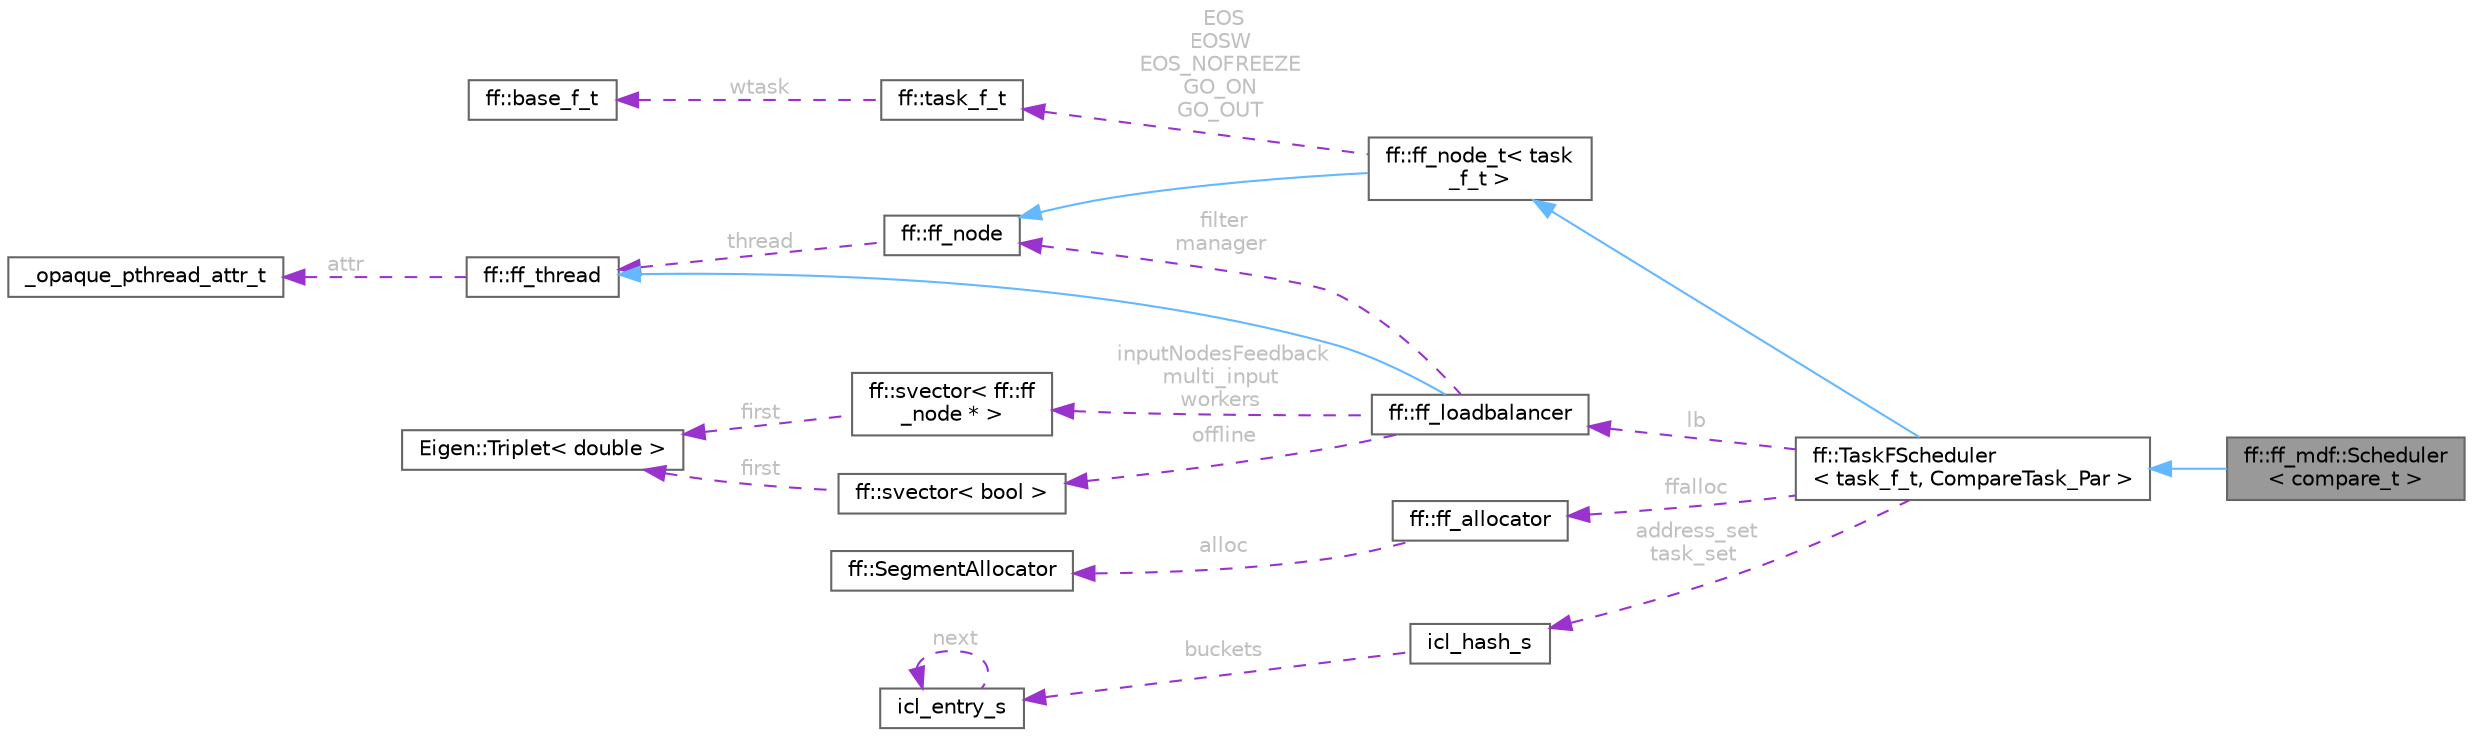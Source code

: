 digraph "ff::ff_mdf::Scheduler&lt; compare_t &gt;"
{
 // LATEX_PDF_SIZE
  bgcolor="transparent";
  edge [fontname=Helvetica,fontsize=10,labelfontname=Helvetica,labelfontsize=10];
  node [fontname=Helvetica,fontsize=10,shape=box,height=0.2,width=0.4];
  rankdir="LR";
  Node1 [id="Node000001",label="ff::ff_mdf::Scheduler\l\< compare_t \>",height=0.2,width=0.4,color="gray40", fillcolor="grey60", style="filled", fontcolor="black",tooltip=" "];
  Node2 -> Node1 [id="edge20_Node000001_Node000002",dir="back",color="steelblue1",style="solid",tooltip=" "];
  Node2 [id="Node000002",label="ff::TaskFScheduler\l\< task_f_t, CompareTask_Par \>",height=0.2,width=0.4,color="gray40", fillcolor="white", style="filled",URL="$classff_1_1_task_f_scheduler.html",tooltip=" "];
  Node3 -> Node2 [id="edge21_Node000002_Node000003",dir="back",color="steelblue1",style="solid",tooltip=" "];
  Node3 [id="Node000003",label="ff::ff_node_t\< task\l_f_t \>",height=0.2,width=0.4,color="gray40", fillcolor="white", style="filled",URL="$structff_1_1ff__node__t.html",tooltip=" "];
  Node4 -> Node3 [id="edge22_Node000003_Node000004",dir="back",color="steelblue1",style="solid",tooltip=" "];
  Node4 [id="Node000004",label="ff::ff_node",height=0.2,width=0.4,color="gray40", fillcolor="white", style="filled",URL="$classff_1_1ff__node.html",tooltip="The FastFlow abstract contanier for a parallel activity (actor)."];
  Node5 -> Node4 [id="edge23_Node000004_Node000005",dir="back",color="darkorchid3",style="dashed",tooltip=" ",label=" thread",fontcolor="grey" ];
  Node5 [id="Node000005",label="ff::ff_thread",height=0.2,width=0.4,color="gray40", fillcolor="white", style="filled",URL="$classff_1_1ff__thread.html",tooltip="thread container for (leaves) ff_node"];
  Node6 -> Node5 [id="edge24_Node000005_Node000006",dir="back",color="darkorchid3",style="dashed",tooltip=" ",label=" attr",fontcolor="grey" ];
  Node6 [id="Node000006",label="_opaque_pthread_attr_t",height=0.2,width=0.4,color="gray40", fillcolor="white", style="filled",URL="$struct__opaque__pthread__attr__t.html",tooltip=" "];
  Node7 -> Node3 [id="edge25_Node000003_Node000007",dir="back",color="darkorchid3",style="dashed",tooltip=" ",label=" EOS\nEOSW\nEOS_NOFREEZE\nGO_ON\nGO_OUT",fontcolor="grey" ];
  Node7 [id="Node000007",label="ff::task_f_t",height=0.2,width=0.4,color="gray40", fillcolor="white", style="filled",URL="$structff_1_1task__f__t.html",tooltip="task function basic type"];
  Node8 -> Node7 [id="edge26_Node000007_Node000008",dir="back",color="darkorchid3",style="dashed",tooltip=" ",label=" wtask",fontcolor="grey" ];
  Node8 [id="Node000008",label="ff::base_f_t",height=0.2,width=0.4,color="gray40", fillcolor="white", style="filled",URL="$structff_1_1base__f__t.html",tooltip="base class for a generic function call"];
  Node9 -> Node2 [id="edge27_Node000002_Node000009",dir="back",color="darkorchid3",style="dashed",tooltip=" ",label=" lb",fontcolor="grey" ];
  Node9 [id="Node000009",label="ff::ff_loadbalancer",height=0.2,width=0.4,color="gray40", fillcolor="white", style="filled",URL="$classff_1_1ff__loadbalancer.html",tooltip="A class representing the Emitter node in a typical Farm skeleton."];
  Node5 -> Node9 [id="edge28_Node000009_Node000005",dir="back",color="steelblue1",style="solid",tooltip=" "];
  Node4 -> Node9 [id="edge29_Node000009_Node000004",dir="back",color="darkorchid3",style="dashed",tooltip=" ",label=" filter\nmanager",fontcolor="grey" ];
  Node10 -> Node9 [id="edge30_Node000009_Node000010",dir="back",color="darkorchid3",style="dashed",tooltip=" ",label=" inputNodesFeedback\nmulti_input\nworkers",fontcolor="grey" ];
  Node10 [id="Node000010",label="ff::svector\< ff::ff\l_node * \>",height=0.2,width=0.4,color="gray40", fillcolor="white", style="filled",URL="$classff_1_1svector.html",tooltip=" "];
  Node11 -> Node10 [id="edge31_Node000010_Node000011",dir="back",color="darkorchid3",style="dashed",tooltip=" ",label=" first",fontcolor="grey" ];
  Node11 [id="Node000011",label="Eigen::Triplet\< double \>",height=0.2,width=0.4,color="gray40", fillcolor="white", style="filled",URL="$class_eigen_1_1_triplet.html",tooltip=" "];
  Node12 -> Node9 [id="edge32_Node000009_Node000012",dir="back",color="darkorchid3",style="dashed",tooltip=" ",label=" offline",fontcolor="grey" ];
  Node12 [id="Node000012",label="ff::svector\< bool \>",height=0.2,width=0.4,color="gray40", fillcolor="white", style="filled",URL="$classff_1_1svector.html",tooltip=" "];
  Node11 -> Node12 [id="edge33_Node000012_Node000011",dir="back",color="darkorchid3",style="dashed",tooltip=" ",label=" first",fontcolor="grey" ];
  Node13 -> Node2 [id="edge34_Node000002_Node000013",dir="back",color="darkorchid3",style="dashed",tooltip=" ",label=" ffalloc",fontcolor="grey" ];
  Node13 [id="Node000013",label="ff::ff_allocator",height=0.2,width=0.4,color="gray40", fillcolor="white", style="filled",URL="$classff_1_1ff__allocator.html",tooltip="The ff_allocator, based on the idea of the Slab allocator"];
  Node14 -> Node13 [id="edge35_Node000013_Node000014",dir="back",color="darkorchid3",style="dashed",tooltip=" ",label=" alloc",fontcolor="grey" ];
  Node14 [id="Node000014",label="ff::SegmentAllocator",height=0.2,width=0.4,color="gray40", fillcolor="white", style="filled",URL="$classff_1_1_segment_allocator.html",tooltip=" "];
  Node15 -> Node2 [id="edge36_Node000002_Node000015",dir="back",color="darkorchid3",style="dashed",tooltip=" ",label=" address_set\ntask_set",fontcolor="grey" ];
  Node15 [id="Node000015",label="icl_hash_s",height=0.2,width=0.4,color="gray40", fillcolor="white", style="filled",URL="$structicl__hash__s.html",tooltip=" "];
  Node16 -> Node15 [id="edge37_Node000015_Node000016",dir="back",color="darkorchid3",style="dashed",tooltip=" ",label=" buckets",fontcolor="grey" ];
  Node16 [id="Node000016",label="icl_entry_s",height=0.2,width=0.4,color="gray40", fillcolor="white", style="filled",URL="$structicl__entry__s.html",tooltip=" "];
  Node16 -> Node16 [id="edge38_Node000016_Node000016",dir="back",color="darkorchid3",style="dashed",tooltip=" ",label=" next",fontcolor="grey" ];
}
